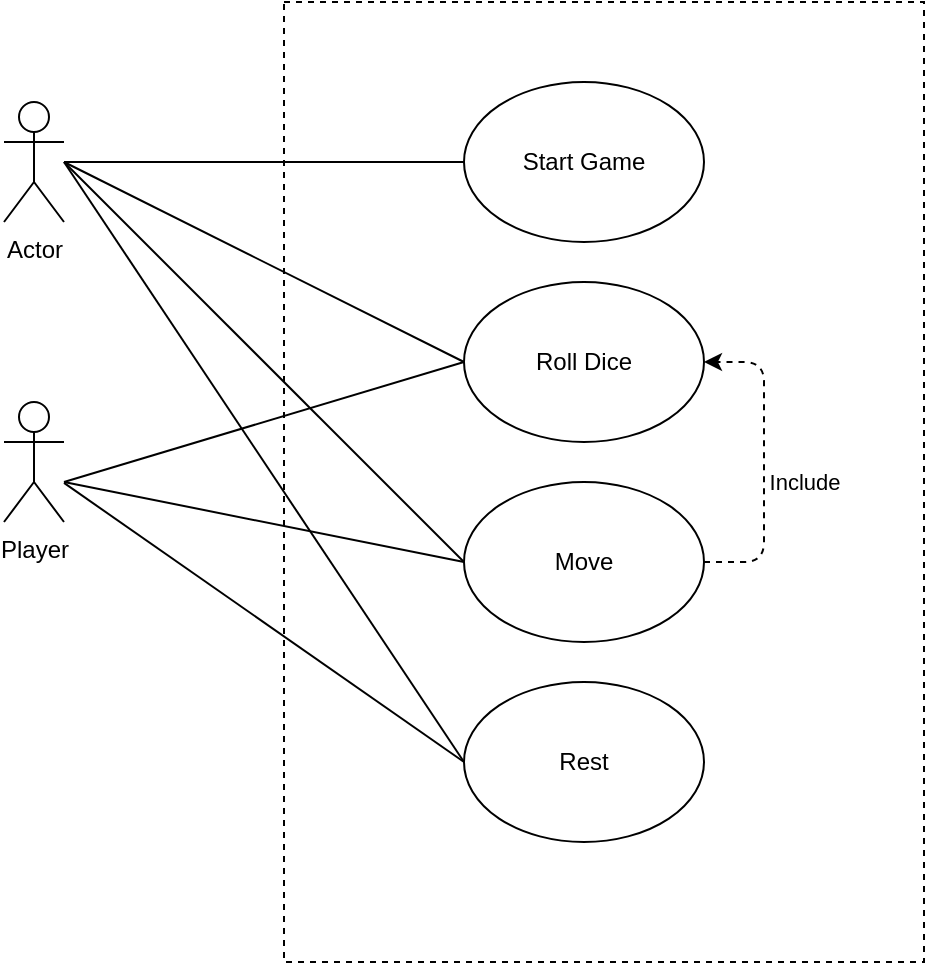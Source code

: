 <mxfile version="19.0.3" type="device"><diagram id="w3Y93RltlRFecbYVGVmv" name="Page-1"><mxGraphModel dx="1350" dy="1881" grid="1" gridSize="10" guides="1" tooltips="1" connect="1" arrows="1" fold="1" page="1" pageScale="1" pageWidth="827" pageHeight="1169" math="0" shadow="0"><root><mxCell id="0"/><mxCell id="1" parent="0"/><mxCell id="yq2sShd83uF3KTGa8O7j-6" value="" style="rounded=0;whiteSpace=wrap;html=1;dashed=1;fillColor=none;" vertex="1" parent="1"><mxGeometry x="240" y="-80" width="320" height="480" as="geometry"/></mxCell><mxCell id="yq2sShd83uF3KTGa8O7j-1" value="Player" style="shape=umlActor;verticalLabelPosition=bottom;verticalAlign=top;html=1;outlineConnect=0;" vertex="1" parent="1"><mxGeometry x="100" y="120" width="30" height="60" as="geometry"/></mxCell><mxCell id="yq2sShd83uF3KTGa8O7j-8" value="" style="endArrow=none;html=1;rounded=0;" edge="1" parent="1" source="yq2sShd83uF3KTGa8O7j-22" target="yq2sShd83uF3KTGa8O7j-9"><mxGeometry width="50" height="50" relative="1" as="geometry"><mxPoint x="140" y="40" as="sourcePoint"/><mxPoint x="180" y="80" as="targetPoint"/></mxGeometry></mxCell><mxCell id="yq2sShd83uF3KTGa8O7j-9" value="Start Game" style="ellipse;whiteSpace=wrap;html=1;fillColor=none;" vertex="1" parent="1"><mxGeometry x="330" y="-40" width="120" height="80" as="geometry"/></mxCell><mxCell id="yq2sShd83uF3KTGa8O7j-11" value="Roll Dice" style="ellipse;whiteSpace=wrap;html=1;fillColor=none;" vertex="1" parent="1"><mxGeometry x="330" y="60" width="120" height="80" as="geometry"/></mxCell><mxCell id="yq2sShd83uF3KTGa8O7j-12" value="Move" style="ellipse;whiteSpace=wrap;html=1;fillColor=none;" vertex="1" parent="1"><mxGeometry x="330" y="160" width="120" height="80" as="geometry"/></mxCell><mxCell id="yq2sShd83uF3KTGa8O7j-13" value="Rest" style="ellipse;whiteSpace=wrap;html=1;fillColor=none;" vertex="1" parent="1"><mxGeometry x="330" y="260" width="120" height="80" as="geometry"/></mxCell><mxCell id="yq2sShd83uF3KTGa8O7j-14" value="" style="endArrow=classic;html=1;rounded=1;entryX=1;entryY=0.5;entryDx=0;entryDy=0;dashed=1;" edge="1" parent="1" target="yq2sShd83uF3KTGa8O7j-11"><mxGeometry width="50" height="50" relative="1" as="geometry"><mxPoint x="450" y="200" as="sourcePoint"/><mxPoint x="450" y="100" as="targetPoint"/><Array as="points"><mxPoint x="480" y="200"/><mxPoint x="480" y="100"/></Array></mxGeometry></mxCell><mxCell id="yq2sShd83uF3KTGa8O7j-16" value="Include" style="edgeLabel;html=1;align=center;verticalAlign=middle;resizable=0;points=[];" vertex="1" connectable="0" parent="yq2sShd83uF3KTGa8O7j-14"><mxGeometry x="0.25" y="2" relative="1" as="geometry"><mxPoint x="22" y="30" as="offset"/></mxGeometry></mxCell><mxCell id="yq2sShd83uF3KTGa8O7j-17" value="" style="endArrow=none;html=1;rounded=1;exitX=0;exitY=0.5;exitDx=0;exitDy=0;" edge="1" parent="1" source="yq2sShd83uF3KTGa8O7j-11"><mxGeometry width="50" height="50" relative="1" as="geometry"><mxPoint x="390" y="290" as="sourcePoint"/><mxPoint x="130" y="160" as="targetPoint"/></mxGeometry></mxCell><mxCell id="yq2sShd83uF3KTGa8O7j-18" value="" style="endArrow=none;html=1;rounded=1;entryX=0;entryY=0.5;entryDx=0;entryDy=0;" edge="1" parent="1" target="yq2sShd83uF3KTGa8O7j-12"><mxGeometry width="50" height="50" relative="1" as="geometry"><mxPoint x="130" y="160" as="sourcePoint"/><mxPoint x="440" y="240" as="targetPoint"/></mxGeometry></mxCell><mxCell id="yq2sShd83uF3KTGa8O7j-19" value="" style="endArrow=none;html=1;rounded=1;exitX=0;exitY=0.5;exitDx=0;exitDy=0;" edge="1" parent="1" source="yq2sShd83uF3KTGa8O7j-13" target="yq2sShd83uF3KTGa8O7j-1"><mxGeometry width="50" height="50" relative="1" as="geometry"><mxPoint x="390" y="290" as="sourcePoint"/><mxPoint x="140" y="40" as="targetPoint"/></mxGeometry></mxCell><mxCell id="yq2sShd83uF3KTGa8O7j-22" value="Actor" style="shape=umlActor;verticalLabelPosition=bottom;verticalAlign=top;html=1;outlineConnect=0;fillColor=none;" vertex="1" parent="1"><mxGeometry x="100" y="-30" width="30" height="60" as="geometry"/></mxCell><mxCell id="yq2sShd83uF3KTGa8O7j-25" value="" style="endArrow=none;html=1;rounded=1;exitX=0;exitY=0.5;exitDx=0;exitDy=0;" edge="1" parent="1" source="yq2sShd83uF3KTGa8O7j-11"><mxGeometry width="50" height="50" relative="1" as="geometry"><mxPoint x="340" y="110" as="sourcePoint"/><mxPoint x="130" as="targetPoint"/></mxGeometry></mxCell><mxCell id="yq2sShd83uF3KTGa8O7j-26" value="" style="endArrow=none;html=1;rounded=1;entryX=0;entryY=0.5;entryDx=0;entryDy=0;" edge="1" parent="1" target="yq2sShd83uF3KTGa8O7j-12"><mxGeometry width="50" height="50" relative="1" as="geometry"><mxPoint x="130" as="sourcePoint"/><mxPoint x="340" y="210" as="targetPoint"/></mxGeometry></mxCell><mxCell id="yq2sShd83uF3KTGa8O7j-27" value="" style="endArrow=none;html=1;rounded=1;exitX=0;exitY=0.5;exitDx=0;exitDy=0;" edge="1" parent="1" source="yq2sShd83uF3KTGa8O7j-13"><mxGeometry width="50" height="50" relative="1" as="geometry"><mxPoint x="340" y="310" as="sourcePoint"/><mxPoint x="130" as="targetPoint"/></mxGeometry></mxCell></root></mxGraphModel></diagram></mxfile>